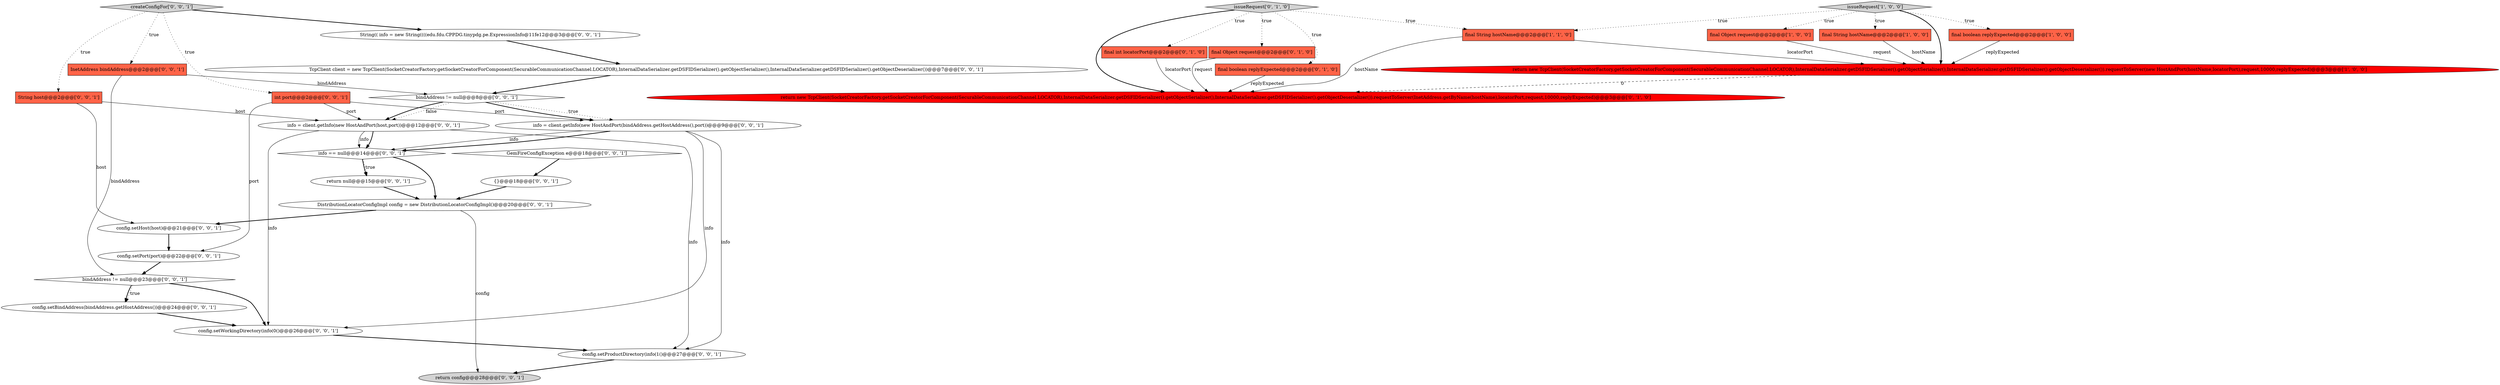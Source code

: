 digraph {
11 [style = filled, label = "bindAddress != null@@@23@@@['0', '0', '1']", fillcolor = white, shape = diamond image = "AAA0AAABBB3BBB"];
27 [style = filled, label = "String(( info = new String((((edu.fdu.CPPDG.tinypdg.pe.ExpressionInfo@11fe12@@@3@@@['0', '0', '1']", fillcolor = white, shape = ellipse image = "AAA0AAABBB3BBB"];
12 [style = filled, label = "config.setBindAddress(bindAddress.getHostAddress())@@@24@@@['0', '0', '1']", fillcolor = white, shape = ellipse image = "AAA0AAABBB3BBB"];
15 [style = filled, label = "info = client.getInfo(new HostAndPort(host,port))@@@12@@@['0', '0', '1']", fillcolor = white, shape = ellipse image = "AAA0AAABBB3BBB"];
21 [style = filled, label = "config.setPort(port)@@@22@@@['0', '0', '1']", fillcolor = white, shape = ellipse image = "AAA0AAABBB3BBB"];
8 [style = filled, label = "issueRequest['0', '1', '0']", fillcolor = lightgray, shape = diamond image = "AAA0AAABBB2BBB"];
16 [style = filled, label = "config.setHost(host)@@@21@@@['0', '0', '1']", fillcolor = white, shape = ellipse image = "AAA0AAABBB3BBB"];
14 [style = filled, label = "{}@@@18@@@['0', '0', '1']", fillcolor = white, shape = ellipse image = "AAA0AAABBB3BBB"];
19 [style = filled, label = "bindAddress != null@@@8@@@['0', '0', '1']", fillcolor = white, shape = diamond image = "AAA0AAABBB3BBB"];
26 [style = filled, label = "String host@@@2@@@['0', '0', '1']", fillcolor = tomato, shape = box image = "AAA0AAABBB3BBB"];
10 [style = filled, label = "return new TcpClient(SocketCreatorFactory.getSocketCreatorForComponent(SecurableCommunicationChannel.LOCATOR),InternalDataSerializer.getDSFIDSerializer().getObjectSerializer(),InternalDataSerializer.getDSFIDSerializer().getObjectDeserializer()).requestToServer(InetAddress.getByName(hostName),locatorPort,request,10000,replyExpected)@@@3@@@['0', '1', '0']", fillcolor = red, shape = ellipse image = "AAA1AAABBB2BBB"];
7 [style = filled, label = "final int locatorPort@@@2@@@['0', '1', '0']", fillcolor = tomato, shape = box image = "AAA0AAABBB2BBB"];
28 [style = filled, label = "int port@@@2@@@['0', '0', '1']", fillcolor = tomato, shape = box image = "AAA0AAABBB3BBB"];
30 [style = filled, label = "return config@@@28@@@['0', '0', '1']", fillcolor = lightgray, shape = ellipse image = "AAA0AAABBB3BBB"];
31 [style = filled, label = "return null@@@15@@@['0', '0', '1']", fillcolor = white, shape = ellipse image = "AAA0AAABBB3BBB"];
13 [style = filled, label = "createConfigFor['0', '0', '1']", fillcolor = lightgray, shape = diamond image = "AAA0AAABBB3BBB"];
1 [style = filled, label = "issueRequest['1', '0', '0']", fillcolor = lightgray, shape = diamond image = "AAA0AAABBB1BBB"];
29 [style = filled, label = "config.setWorkingDirectory(info(0()@@@26@@@['0', '0', '1']", fillcolor = white, shape = ellipse image = "AAA0AAABBB3BBB"];
6 [style = filled, label = "final Object request@@@2@@@['0', '1', '0']", fillcolor = tomato, shape = box image = "AAA0AAABBB2BBB"];
18 [style = filled, label = "DistributionLocatorConfigImpl config = new DistributionLocatorConfigImpl()@@@20@@@['0', '0', '1']", fillcolor = white, shape = ellipse image = "AAA0AAABBB3BBB"];
20 [style = filled, label = "info = client.getInfo(new HostAndPort(bindAddress.getHostAddress(),port))@@@9@@@['0', '0', '1']", fillcolor = white, shape = ellipse image = "AAA0AAABBB3BBB"];
22 [style = filled, label = "TcpClient client = new TcpClient(SocketCreatorFactory.getSocketCreatorForComponent(SecurableCommunicationChannel.LOCATOR),InternalDataSerializer.getDSFIDSerializer().getObjectSerializer(),InternalDataSerializer.getDSFIDSerializer().getObjectDeserializer())@@@7@@@['0', '0', '1']", fillcolor = white, shape = ellipse image = "AAA0AAABBB3BBB"];
5 [style = filled, label = "final String hostName@@@2@@@['1', '1', '0']", fillcolor = tomato, shape = box image = "AAA0AAABBB1BBB"];
24 [style = filled, label = "config.setProductDirectory(info(1()@@@27@@@['0', '0', '1']", fillcolor = white, shape = ellipse image = "AAA0AAABBB3BBB"];
3 [style = filled, label = "final Object request@@@2@@@['1', '0', '0']", fillcolor = tomato, shape = box image = "AAA0AAABBB1BBB"];
25 [style = filled, label = "info == null@@@14@@@['0', '0', '1']", fillcolor = white, shape = diamond image = "AAA0AAABBB3BBB"];
2 [style = filled, label = "final String hostName@@@2@@@['1', '0', '0']", fillcolor = tomato, shape = box image = "AAA0AAABBB1BBB"];
17 [style = filled, label = "InetAddress bindAddress@@@2@@@['0', '0', '1']", fillcolor = tomato, shape = box image = "AAA0AAABBB3BBB"];
0 [style = filled, label = "return new TcpClient(SocketCreatorFactory.getSocketCreatorForComponent(SecurableCommunicationChannel.LOCATOR),InternalDataSerializer.getDSFIDSerializer().getObjectSerializer(),InternalDataSerializer.getDSFIDSerializer().getObjectDeserializer()).requestToServer(new HostAndPort(hostName,locatorPort),request,10000,replyExpected)@@@3@@@['1', '0', '0']", fillcolor = red, shape = ellipse image = "AAA1AAABBB1BBB"];
4 [style = filled, label = "final boolean replyExpected@@@2@@@['1', '0', '0']", fillcolor = tomato, shape = box image = "AAA0AAABBB1BBB"];
23 [style = filled, label = "GemFireConfigException e@@@18@@@['0', '0', '1']", fillcolor = white, shape = diamond image = "AAA0AAABBB3BBB"];
9 [style = filled, label = "final boolean replyExpected@@@2@@@['0', '1', '0']", fillcolor = tomato, shape = box image = "AAA0AAABBB2BBB"];
9->10 [style = solid, label="replyExpected"];
13->17 [style = dotted, label="true"];
8->10 [style = bold, label=""];
28->20 [style = solid, label="port"];
17->19 [style = solid, label="bindAddress"];
13->28 [style = dotted, label="true"];
22->19 [style = bold, label=""];
25->31 [style = dotted, label="true"];
13->26 [style = dotted, label="true"];
19->20 [style = dotted, label="true"];
15->25 [style = bold, label=""];
18->30 [style = solid, label="config"];
19->20 [style = bold, label=""];
28->21 [style = solid, label="port"];
7->10 [style = solid, label="locatorPort"];
11->12 [style = dotted, label="true"];
19->15 [style = dotted, label="false"];
25->18 [style = bold, label=""];
11->29 [style = bold, label=""];
8->7 [style = dotted, label="true"];
31->18 [style = bold, label=""];
5->10 [style = solid, label="hostName"];
11->12 [style = bold, label=""];
1->4 [style = dotted, label="true"];
1->0 [style = bold, label=""];
20->29 [style = solid, label="info"];
15->29 [style = solid, label="info"];
15->24 [style = solid, label="info"];
27->22 [style = bold, label=""];
20->25 [style = bold, label=""];
0->10 [style = dashed, label="0"];
5->0 [style = solid, label="locatorPort"];
3->0 [style = solid, label="request"];
25->31 [style = bold, label=""];
1->3 [style = dotted, label="true"];
20->25 [style = solid, label="info"];
23->14 [style = bold, label=""];
15->25 [style = solid, label="info"];
24->30 [style = bold, label=""];
4->0 [style = solid, label="replyExpected"];
17->11 [style = solid, label="bindAddress"];
12->29 [style = bold, label=""];
8->6 [style = dotted, label="true"];
13->27 [style = bold, label=""];
21->11 [style = bold, label=""];
8->5 [style = dotted, label="true"];
16->21 [style = bold, label=""];
20->24 [style = solid, label="info"];
26->16 [style = solid, label="host"];
2->0 [style = solid, label="hostName"];
14->18 [style = bold, label=""];
8->9 [style = dotted, label="true"];
6->10 [style = solid, label="request"];
28->15 [style = solid, label="port"];
1->2 [style = dotted, label="true"];
19->15 [style = bold, label=""];
29->24 [style = bold, label=""];
26->15 [style = solid, label="host"];
1->5 [style = dotted, label="true"];
18->16 [style = bold, label=""];
}

